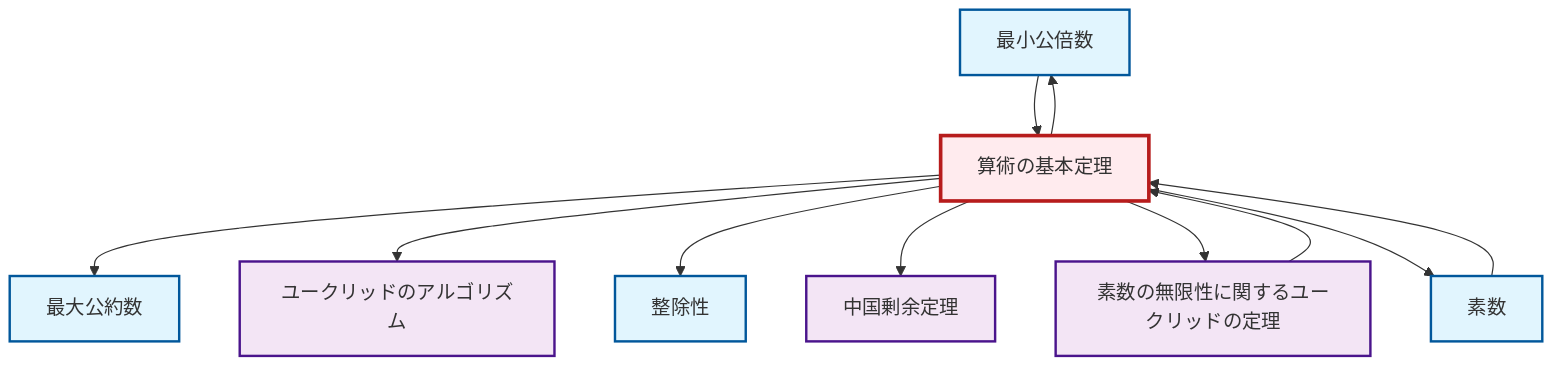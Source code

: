 graph TD
    classDef definition fill:#e1f5fe,stroke:#01579b,stroke-width:2px
    classDef theorem fill:#f3e5f5,stroke:#4a148c,stroke-width:2px
    classDef axiom fill:#fff3e0,stroke:#e65100,stroke-width:2px
    classDef example fill:#e8f5e9,stroke:#1b5e20,stroke-width:2px
    classDef current fill:#ffebee,stroke:#b71c1c,stroke-width:3px
    def-divisibility["整除性"]:::definition
    def-gcd["最大公約数"]:::definition
    def-lcm["最小公倍数"]:::definition
    thm-euclidean-algorithm["ユークリッドのアルゴリズム"]:::theorem
    def-prime["素数"]:::definition
    thm-chinese-remainder["中国剰余定理"]:::theorem
    thm-euclid-infinitude-primes["素数の無限性に関するユークリッドの定理"]:::theorem
    thm-fundamental-arithmetic["算術の基本定理"]:::theorem
    thm-fundamental-arithmetic --> def-gcd
    thm-fundamental-arithmetic --> thm-euclidean-algorithm
    thm-fundamental-arithmetic --> def-divisibility
    thm-fundamental-arithmetic --> thm-chinese-remainder
    thm-fundamental-arithmetic --> def-lcm
    thm-fundamental-arithmetic --> thm-euclid-infinitude-primes
    thm-fundamental-arithmetic --> def-prime
    thm-euclid-infinitude-primes --> thm-fundamental-arithmetic
    def-prime --> thm-fundamental-arithmetic
    def-lcm --> thm-fundamental-arithmetic
    class thm-fundamental-arithmetic current